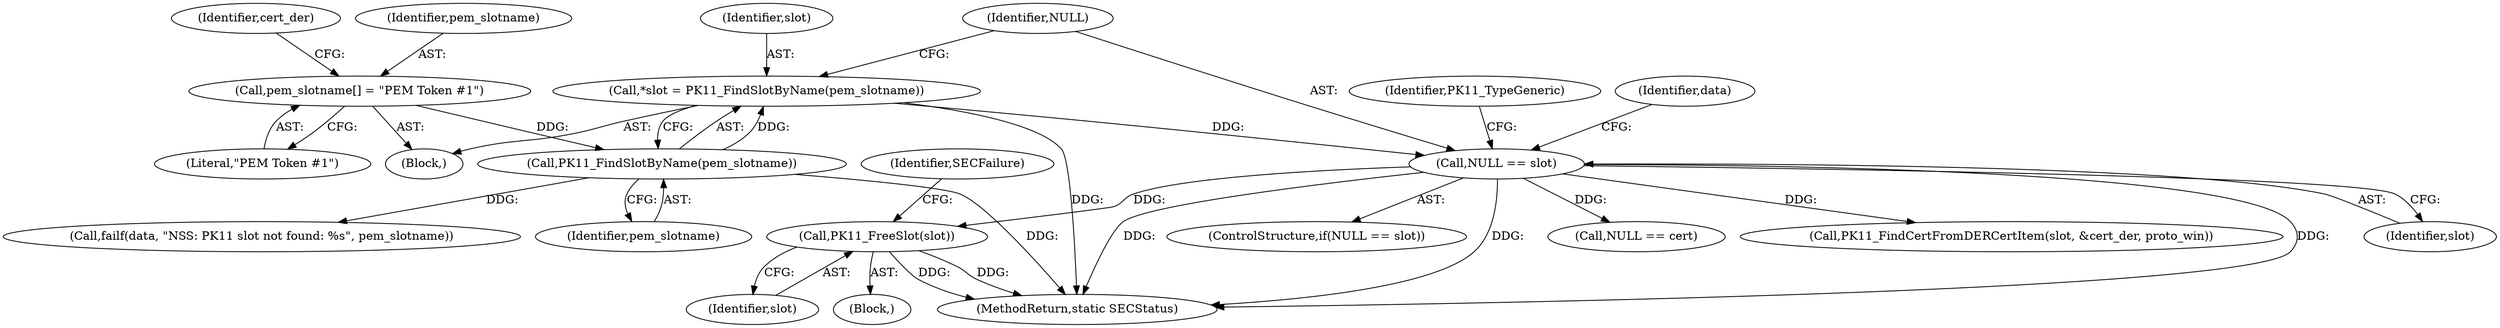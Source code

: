 digraph "0_curl_curl-7_50_2~32@pointer" {
"1000178" [label="(Call,PK11_FreeSlot(slot))"];
"1000153" [label="(Call,NULL == slot)"];
"1000148" [label="(Call,*slot = PK11_FindSlotByName(pem_slotname))"];
"1000150" [label="(Call,PK11_FindSlotByName(pem_slotname))"];
"1000134" [label="(Call,pem_slotname[] = \"PEM Token #1\")"];
"1000154" [label="(Identifier,NULL)"];
"1000135" [label="(Identifier,pem_slotname)"];
"1000148" [label="(Call,*slot = PK11_FindSlotByName(pem_slotname))"];
"1000149" [label="(Identifier,slot)"];
"1000155" [label="(Identifier,slot)"];
"1000179" [label="(Identifier,slot)"];
"1000139" [label="(Identifier,cert_der)"];
"1000174" [label="(Block,)"];
"1000307" [label="(MethodReturn,static SECStatus)"];
"1000166" [label="(Identifier,PK11_TypeGeneric)"];
"1000152" [label="(ControlStructure,if(NULL == slot))"];
"1000178" [label="(Call,PK11_FreeSlot(slot))"];
"1000181" [label="(Identifier,SECFailure)"];
"1000151" [label="(Identifier,pem_slotname)"];
"1000153" [label="(Call,NULL == slot)"];
"1000150" [label="(Call,PK11_FindSlotByName(pem_slotname))"];
"1000132" [label="(Block,)"];
"1000194" [label="(Call,NULL == cert)"];
"1000158" [label="(Identifier,data)"];
"1000184" [label="(Call,PK11_FindCertFromDERCertItem(slot, &cert_der, proto_win))"];
"1000136" [label="(Literal,\"PEM Token #1\")"];
"1000134" [label="(Call,pem_slotname[] = \"PEM Token #1\")"];
"1000157" [label="(Call,failf(data, \"NSS: PK11 slot not found: %s\", pem_slotname))"];
"1000178" -> "1000174"  [label="AST: "];
"1000178" -> "1000179"  [label="CFG: "];
"1000179" -> "1000178"  [label="AST: "];
"1000181" -> "1000178"  [label="CFG: "];
"1000178" -> "1000307"  [label="DDG: "];
"1000178" -> "1000307"  [label="DDG: "];
"1000153" -> "1000178"  [label="DDG: "];
"1000153" -> "1000152"  [label="AST: "];
"1000153" -> "1000155"  [label="CFG: "];
"1000154" -> "1000153"  [label="AST: "];
"1000155" -> "1000153"  [label="AST: "];
"1000158" -> "1000153"  [label="CFG: "];
"1000166" -> "1000153"  [label="CFG: "];
"1000153" -> "1000307"  [label="DDG: "];
"1000153" -> "1000307"  [label="DDG: "];
"1000153" -> "1000307"  [label="DDG: "];
"1000148" -> "1000153"  [label="DDG: "];
"1000153" -> "1000184"  [label="DDG: "];
"1000153" -> "1000194"  [label="DDG: "];
"1000148" -> "1000132"  [label="AST: "];
"1000148" -> "1000150"  [label="CFG: "];
"1000149" -> "1000148"  [label="AST: "];
"1000150" -> "1000148"  [label="AST: "];
"1000154" -> "1000148"  [label="CFG: "];
"1000148" -> "1000307"  [label="DDG: "];
"1000150" -> "1000148"  [label="DDG: "];
"1000150" -> "1000151"  [label="CFG: "];
"1000151" -> "1000150"  [label="AST: "];
"1000150" -> "1000307"  [label="DDG: "];
"1000134" -> "1000150"  [label="DDG: "];
"1000150" -> "1000157"  [label="DDG: "];
"1000134" -> "1000132"  [label="AST: "];
"1000134" -> "1000136"  [label="CFG: "];
"1000135" -> "1000134"  [label="AST: "];
"1000136" -> "1000134"  [label="AST: "];
"1000139" -> "1000134"  [label="CFG: "];
}
